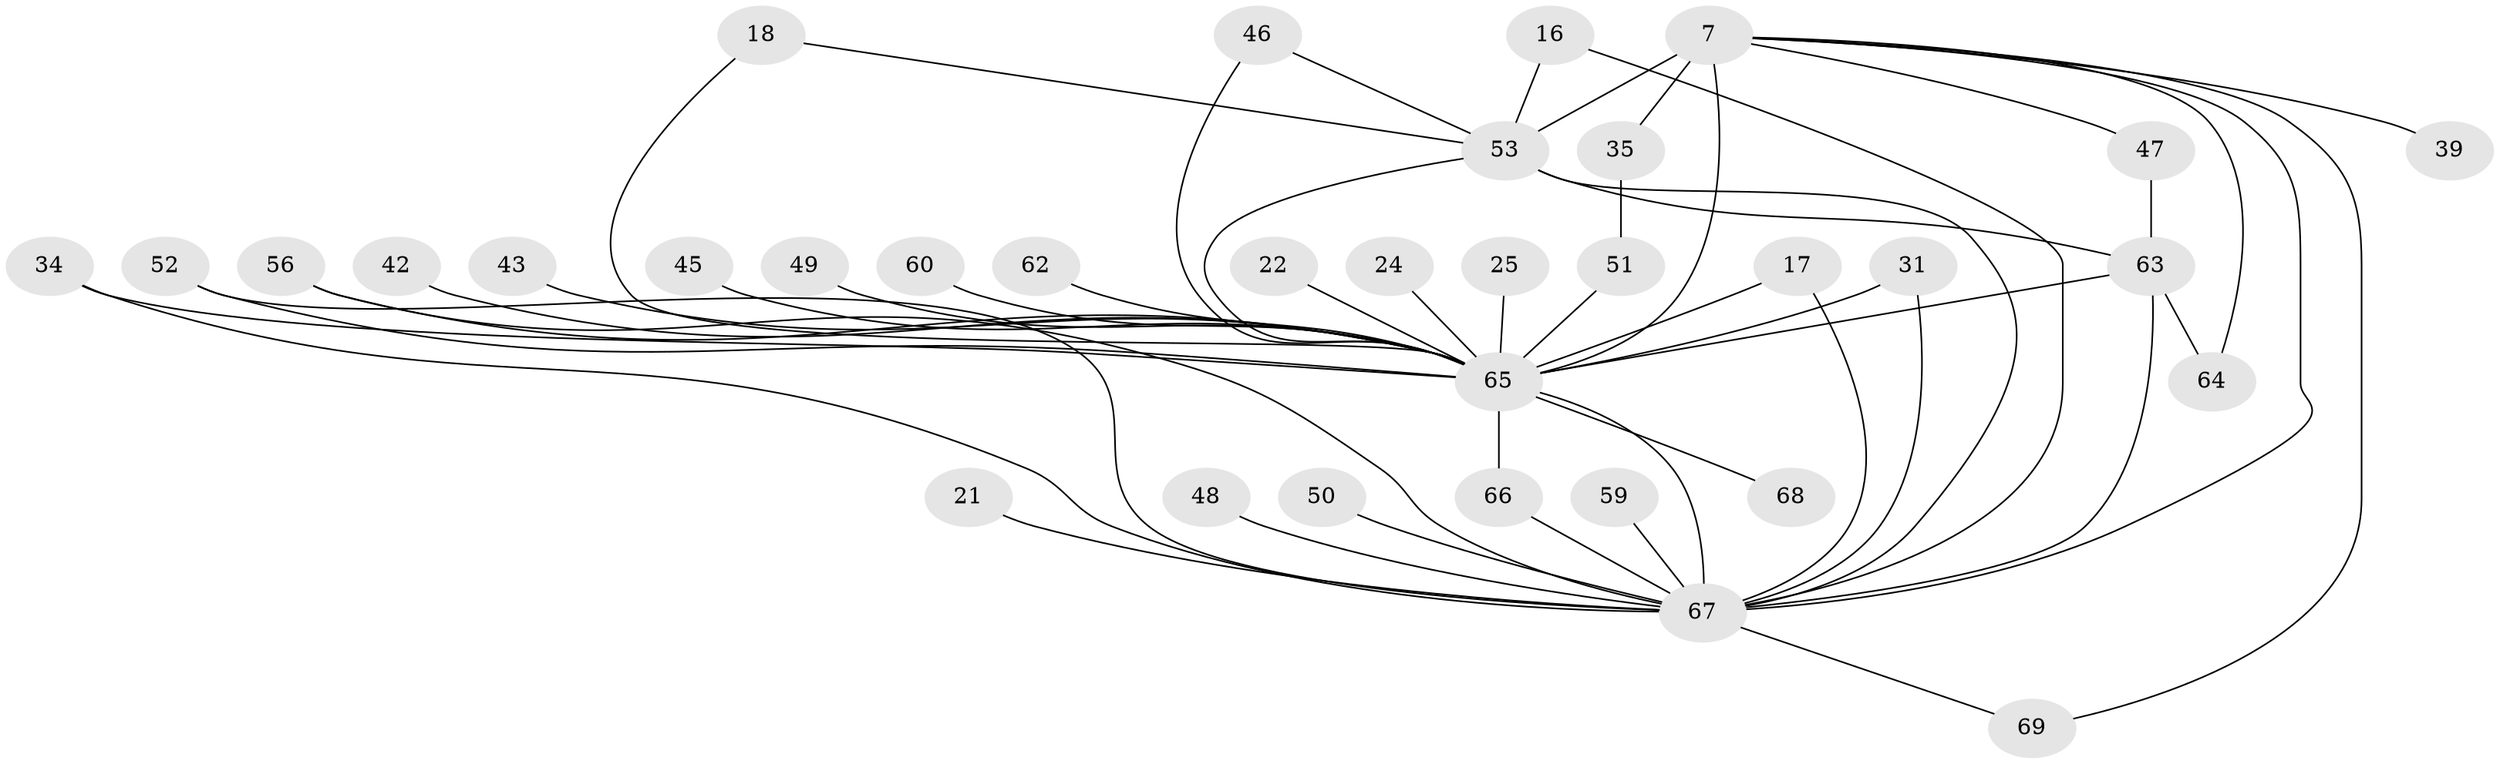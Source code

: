// original degree distribution, {17: 0.014492753623188406, 19: 0.014492753623188406, 20: 0.014492753623188406, 14: 0.028985507246376812, 12: 0.014492753623188406, 15: 0.014492753623188406, 18: 0.014492753623188406, 21: 0.014492753623188406, 23: 0.014492753623188406, 8: 0.014492753623188406, 4: 0.043478260869565216, 10: 0.014492753623188406, 6: 0.014492753623188406, 2: 0.6086956521739131, 3: 0.15942028985507245}
// Generated by graph-tools (version 1.1) at 2025/47/03/04/25 21:47:36]
// undirected, 34 vertices, 51 edges
graph export_dot {
graph [start="1"]
  node [color=gray90,style=filled];
  7 [super="+4"];
  16;
  17;
  18;
  21;
  22;
  24;
  25;
  31 [super="+19"];
  34;
  35;
  39;
  42;
  43;
  45;
  46;
  47;
  48;
  49;
  50 [super="+23"];
  51;
  52 [super="+30"];
  53 [super="+26+40+29+15+27+6"];
  56;
  59;
  60;
  62;
  63 [super="+37+44+33"];
  64 [super="+32"];
  65 [super="+55+57+9"];
  66;
  67 [super="+61+58+10"];
  68;
  69;
  7 -- 35 [weight=2];
  7 -- 39 [weight=2];
  7 -- 47;
  7 -- 69;
  7 -- 53 [weight=4];
  7 -- 67 [weight=7];
  7 -- 65 [weight=8];
  7 -- 64 [weight=2];
  16 -- 53;
  16 -- 67;
  17 -- 67;
  17 -- 65;
  18 -- 53;
  18 -- 65;
  21 -- 67 [weight=3];
  22 -- 65 [weight=2];
  24 -- 65 [weight=2];
  25 -- 65 [weight=2];
  31 -- 65;
  31 -- 67 [weight=2];
  34 -- 67;
  34 -- 65;
  35 -- 51;
  42 -- 65 [weight=2];
  43 -- 65 [weight=2];
  45 -- 65;
  46 -- 53;
  46 -- 65;
  47 -- 63;
  48 -- 67 [weight=2];
  49 -- 65 [weight=2];
  50 -- 67 [weight=3];
  51 -- 65;
  52 -- 67;
  52 -- 65 [weight=2];
  53 -- 63;
  53 -- 65 [weight=12];
  53 -- 67 [weight=10];
  56 -- 67;
  56 -- 65;
  59 -- 67 [weight=2];
  60 -- 65 [weight=2];
  62 -- 65 [weight=2];
  63 -- 64;
  63 -- 67 [weight=3];
  63 -- 65 [weight=5];
  65 -- 67 [weight=12];
  65 -- 66;
  65 -- 68 [weight=2];
  66 -- 67;
  67 -- 69;
}
